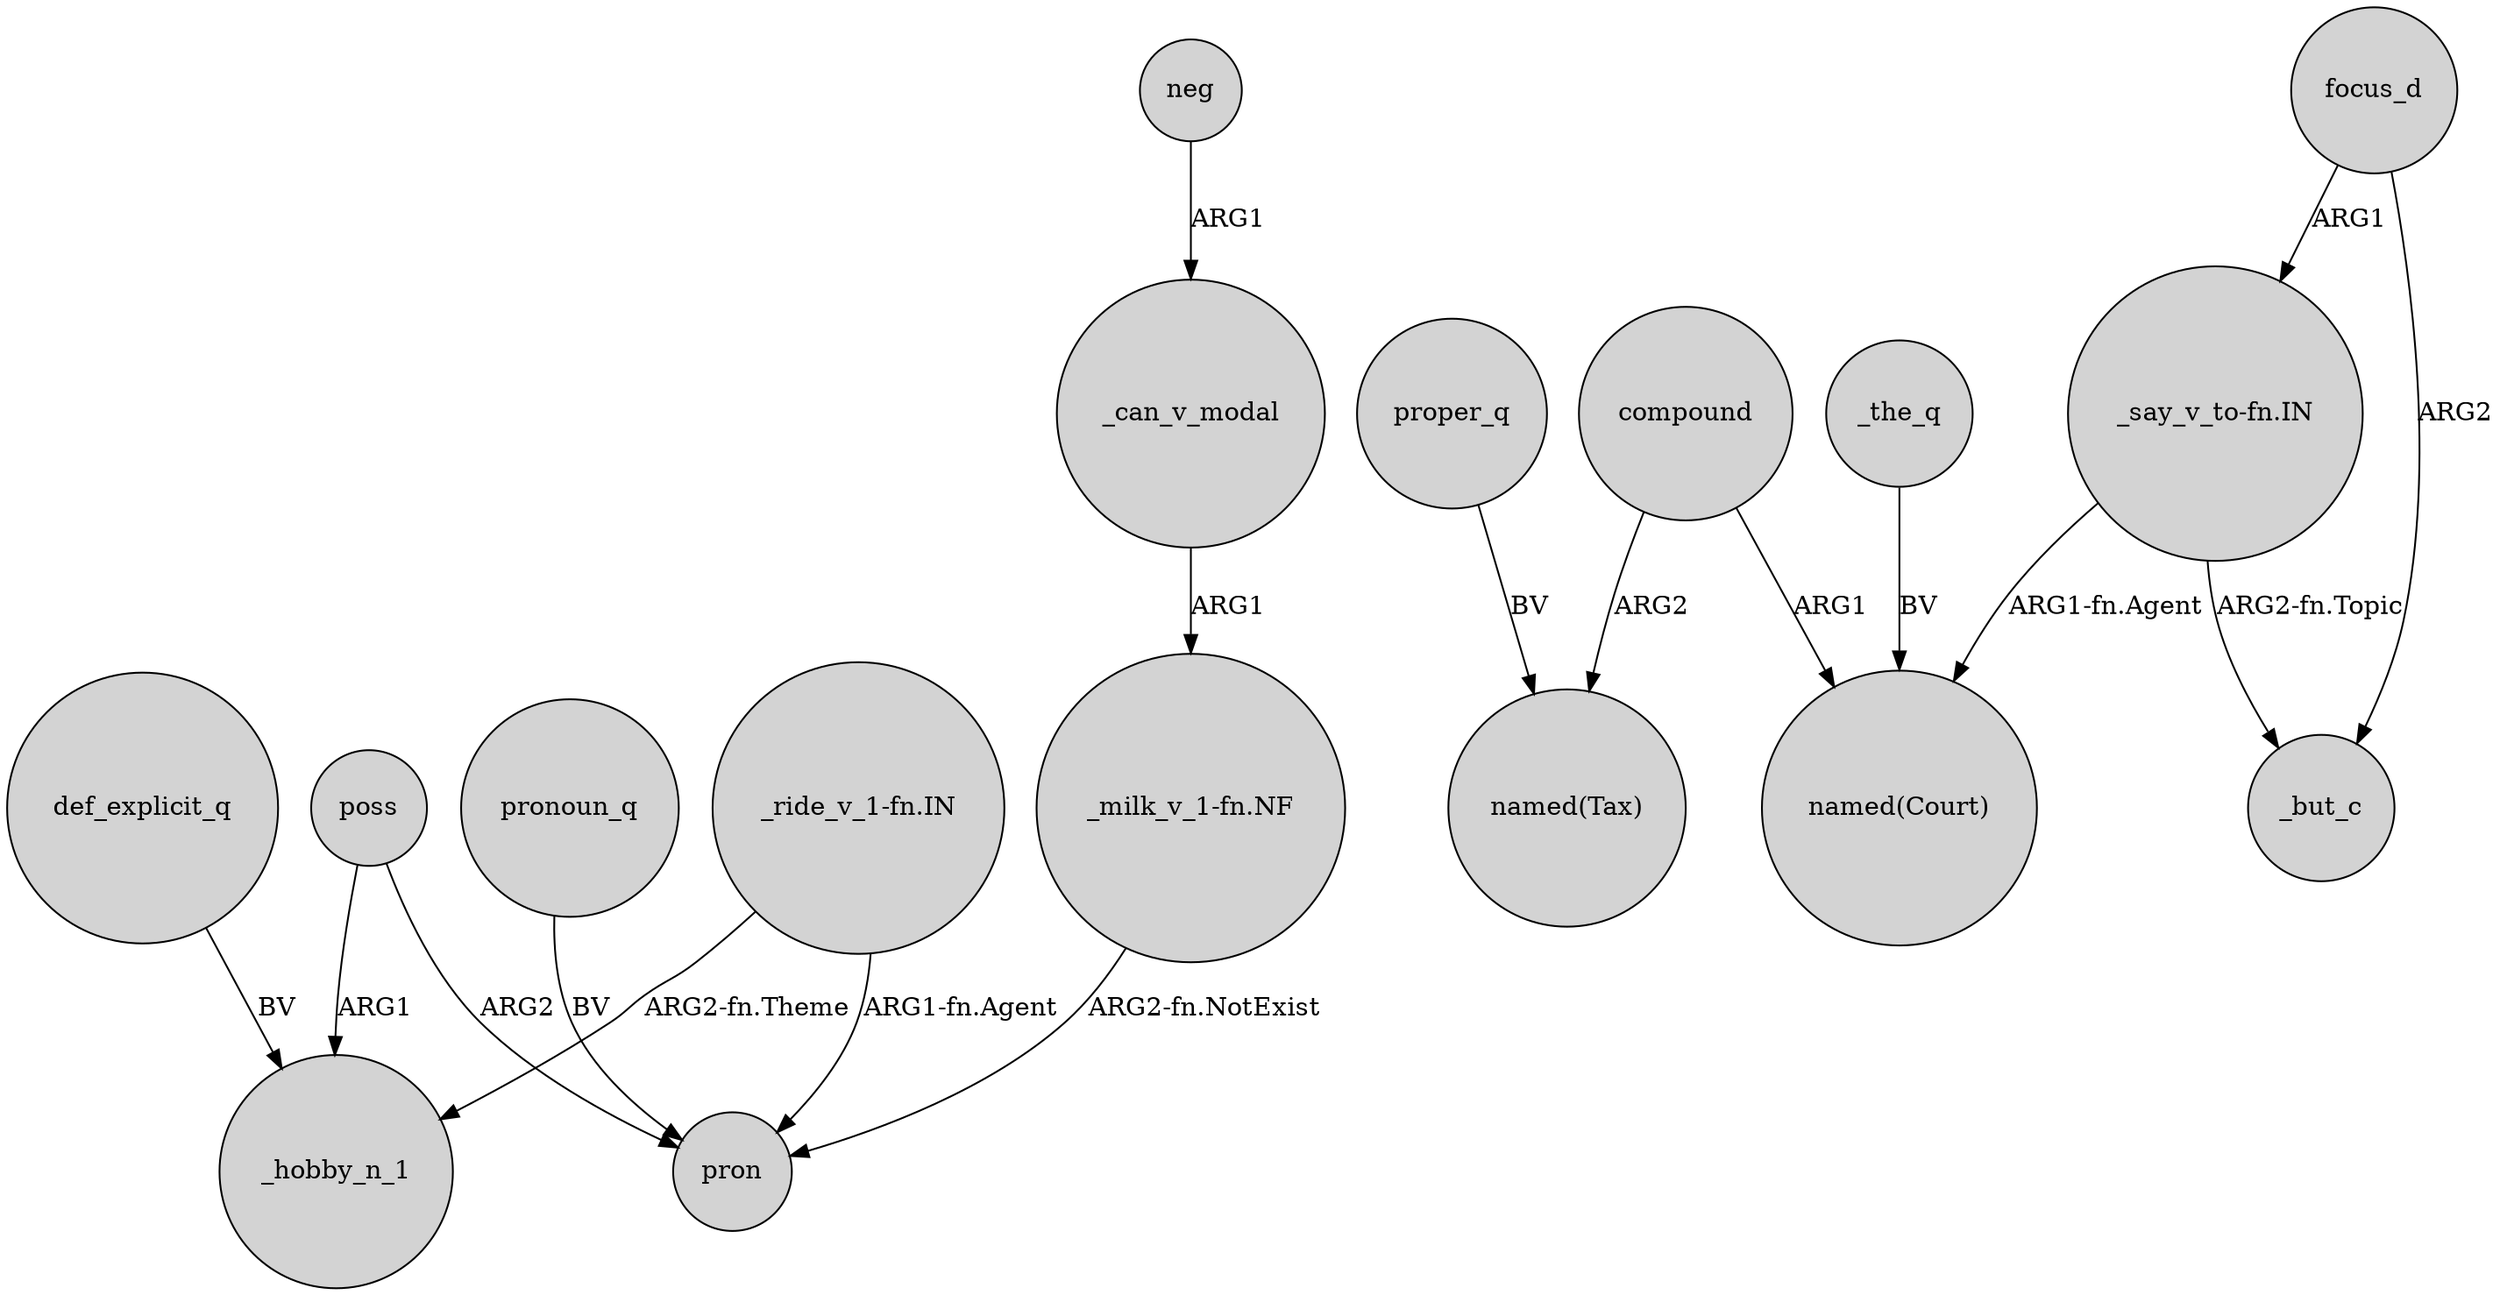 digraph {
	node [shape=circle style=filled]
	poss -> _hobby_n_1 [label=ARG1]
	proper_q -> "named(Tax)" [label=BV]
	"_say_v_to-fn.IN" -> "named(Court)" [label="ARG1-fn.Agent"]
	"_say_v_to-fn.IN" -> _but_c [label="ARG2-fn.Topic"]
	_the_q -> "named(Court)" [label=BV]
	poss -> pron [label=ARG2]
	"_milk_v_1-fn.NF" -> pron [label="ARG2-fn.NotExist"]
	compound -> "named(Court)" [label=ARG1]
	_can_v_modal -> "_milk_v_1-fn.NF" [label=ARG1]
	focus_d -> "_say_v_to-fn.IN" [label=ARG1]
	compound -> "named(Tax)" [label=ARG2]
	focus_d -> _but_c [label=ARG2]
	def_explicit_q -> _hobby_n_1 [label=BV]
	neg -> _can_v_modal [label=ARG1]
	"_ride_v_1-fn.IN" -> _hobby_n_1 [label="ARG2-fn.Theme"]
	"_ride_v_1-fn.IN" -> pron [label="ARG1-fn.Agent"]
	pronoun_q -> pron [label=BV]
}
